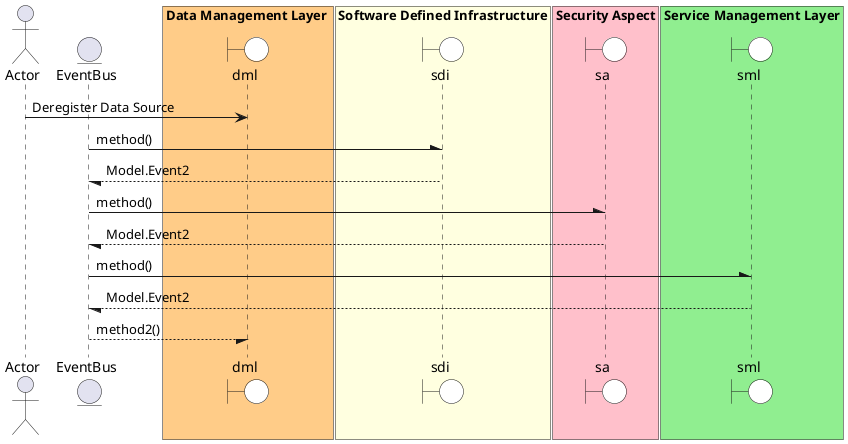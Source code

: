@startuml

actor "Actor"


entity EventBus

box Data Management Layer #ffcc88
    boundary dml #white
end box



"Actor" -> dml: Deregister Data Source



box "Software Defined Infrastructure" #lightyellow
    boundary sdi #white
end box
EventBus -\ sdi: method()
sdi --/ EventBus: Model.Event2
box "Security Aspect" #pink
    boundary sa #white
end box
EventBus -\ sa: method()
sa --/ EventBus: Model.Event2
box "Service Management Layer" #lightgreen
    boundary sml #white
end box
EventBus -\ sml: method()
sml --/ EventBus: Model.Event2

EventBus --/ dml : method2()
@enduml
